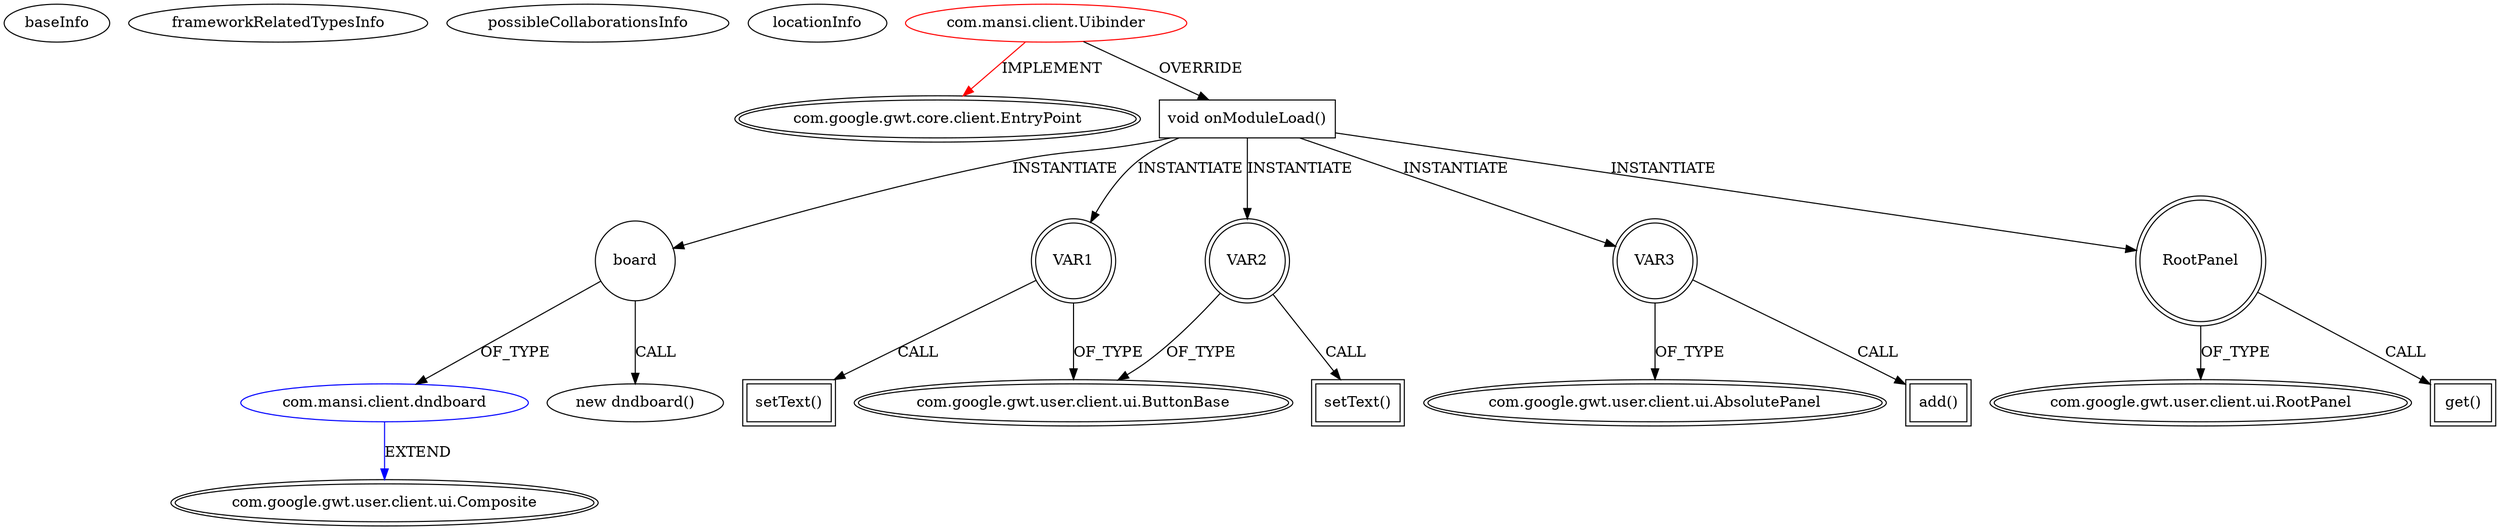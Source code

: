 digraph {
baseInfo[graphId=3685,category="extension_graph",isAnonymous=false,possibleRelation=true]
frameworkRelatedTypesInfo[0="com.google.gwt.core.client.EntryPoint"]
possibleCollaborationsInfo[0="3685~OVERRIDING_METHOD_DECLARATION-INSTANTIATION-~com.google.gwt.core.client.EntryPoint ~com.google.gwt.user.client.ui.Composite ~false~false"]
locationInfo[projectName="mansiT-UiBinder",filePath="/mansiT-UiBinder/UiBinder-master/uibinder/src/com/mansi/client/Uibinder.java",contextSignature="Uibinder",graphId="3685"]
0[label="com.mansi.client.Uibinder",vertexType="ROOT_CLIENT_CLASS_DECLARATION",isFrameworkType=false,color=red]
1[label="com.google.gwt.core.client.EntryPoint",vertexType="FRAMEWORK_INTERFACE_TYPE",isFrameworkType=true,peripheries=2]
2[label="void onModuleLoad()",vertexType="OVERRIDING_METHOD_DECLARATION",isFrameworkType=false,shape=box]
4[label="board",vertexType="VARIABLE_EXPRESION",isFrameworkType=false,shape=circle]
5[label="com.mansi.client.dndboard",vertexType="REFERENCE_CLIENT_CLASS_DECLARATION",isFrameworkType=false,color=blue]
6[label="com.google.gwt.user.client.ui.Composite",vertexType="FRAMEWORK_CLASS_TYPE",isFrameworkType=true,peripheries=2]
3[label="new dndboard()",vertexType="CONSTRUCTOR_CALL",isFrameworkType=false]
7[label="VAR1",vertexType="VARIABLE_EXPRESION",isFrameworkType=true,peripheries=2,shape=circle]
9[label="com.google.gwt.user.client.ui.ButtonBase",vertexType="FRAMEWORK_CLASS_TYPE",isFrameworkType=true,peripheries=2]
8[label="setText()",vertexType="INSIDE_CALL",isFrameworkType=true,peripheries=2,shape=box]
10[label="VAR2",vertexType="VARIABLE_EXPRESION",isFrameworkType=true,peripheries=2,shape=circle]
11[label="setText()",vertexType="INSIDE_CALL",isFrameworkType=true,peripheries=2,shape=box]
13[label="VAR3",vertexType="VARIABLE_EXPRESION",isFrameworkType=true,peripheries=2,shape=circle]
15[label="com.google.gwt.user.client.ui.AbsolutePanel",vertexType="FRAMEWORK_CLASS_TYPE",isFrameworkType=true,peripheries=2]
14[label="add()",vertexType="INSIDE_CALL",isFrameworkType=true,peripheries=2,shape=box]
16[label="RootPanel",vertexType="VARIABLE_EXPRESION",isFrameworkType=true,peripheries=2,shape=circle]
18[label="com.google.gwt.user.client.ui.RootPanel",vertexType="FRAMEWORK_CLASS_TYPE",isFrameworkType=true,peripheries=2]
17[label="get()",vertexType="INSIDE_CALL",isFrameworkType=true,peripheries=2,shape=box]
0->1[label="IMPLEMENT",color=red]
0->2[label="OVERRIDE"]
2->4[label="INSTANTIATE"]
5->6[label="EXTEND",color=blue]
4->5[label="OF_TYPE"]
4->3[label="CALL"]
2->7[label="INSTANTIATE"]
7->9[label="OF_TYPE"]
7->8[label="CALL"]
2->10[label="INSTANTIATE"]
10->9[label="OF_TYPE"]
10->11[label="CALL"]
2->13[label="INSTANTIATE"]
13->15[label="OF_TYPE"]
13->14[label="CALL"]
2->16[label="INSTANTIATE"]
16->18[label="OF_TYPE"]
16->17[label="CALL"]
}
